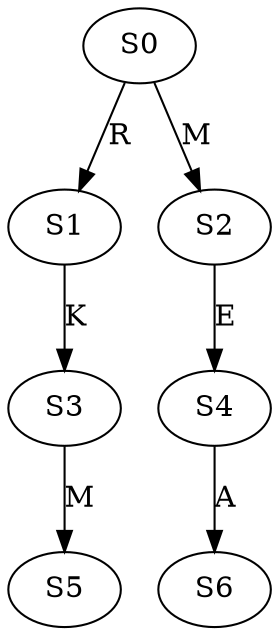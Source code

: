 strict digraph  {
	S0 -> S1 [ label = R ];
	S0 -> S2 [ label = M ];
	S1 -> S3 [ label = K ];
	S2 -> S4 [ label = E ];
	S3 -> S5 [ label = M ];
	S4 -> S6 [ label = A ];
}

